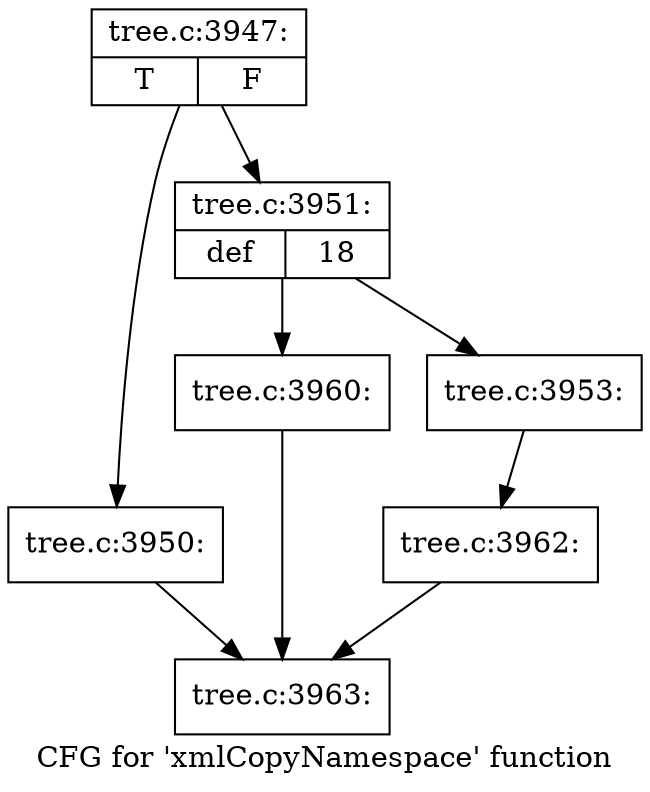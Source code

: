 digraph "CFG for 'xmlCopyNamespace' function" {
	label="CFG for 'xmlCopyNamespace' function";

	Node0x448df20 [shape=record,label="{tree.c:3947:|{<s0>T|<s1>F}}"];
	Node0x448df20 -> Node0x4484290;
	Node0x448df20 -> Node0x44842e0;
	Node0x4484290 [shape=record,label="{tree.c:3950:}"];
	Node0x4484290 -> Node0x448dfa0;
	Node0x44842e0 [shape=record,label="{tree.c:3951:|{<s0>def|<s1>18}}"];
	Node0x44842e0 -> Node0x4484780;
	Node0x44842e0 -> Node0x448ebb0;
	Node0x448ebb0 [shape=record,label="{tree.c:3953:}"];
	Node0x448ebb0 -> Node0x44846d0;
	Node0x4484780 [shape=record,label="{tree.c:3960:}"];
	Node0x4484780 -> Node0x448dfa0;
	Node0x44846d0 [shape=record,label="{tree.c:3962:}"];
	Node0x44846d0 -> Node0x448dfa0;
	Node0x448dfa0 [shape=record,label="{tree.c:3963:}"];
}
